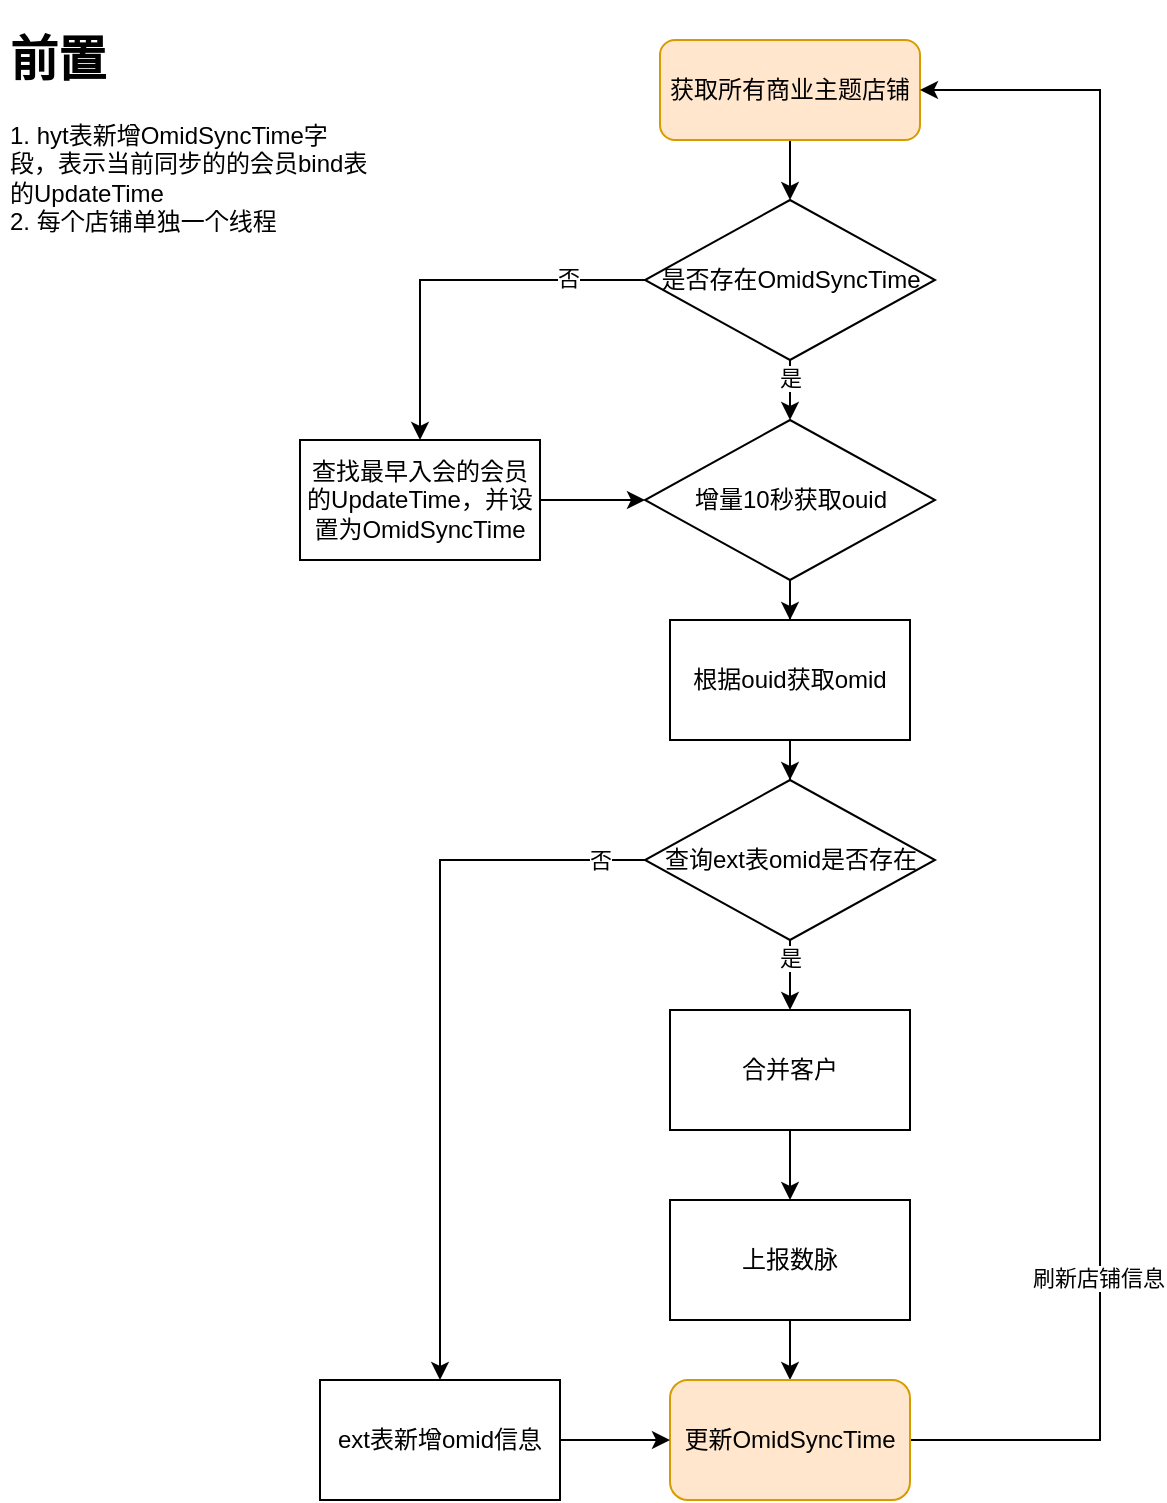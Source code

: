 <mxfile version="14.9.7" type="github">
  <diagram id="Wh3qGtyPMzCDxAoA49Dd" name="第 1 页">
    <mxGraphModel dx="782" dy="468" grid="1" gridSize="10" guides="1" tooltips="1" connect="1" arrows="1" fold="1" page="1" pageScale="1" pageWidth="827" pageHeight="1169" math="0" shadow="0">
      <root>
        <mxCell id="0" />
        <mxCell id="1" parent="0" />
        <mxCell id="atSc25nskkd-39tMVGj_-25" value="" style="edgeStyle=orthogonalEdgeStyle;rounded=0;orthogonalLoop=1;jettySize=auto;html=1;" edge="1" parent="1" source="atSc25nskkd-39tMVGj_-1" target="atSc25nskkd-39tMVGj_-4">
          <mxGeometry relative="1" as="geometry" />
        </mxCell>
        <mxCell id="atSc25nskkd-39tMVGj_-1" value="获取所有商业主题店铺" style="rounded=1;whiteSpace=wrap;html=1;fillColor=#ffe6cc;strokeColor=#d79b00;" vertex="1" parent="1">
          <mxGeometry x="340" y="40" width="130" height="50" as="geometry" />
        </mxCell>
        <mxCell id="atSc25nskkd-39tMVGj_-3" value="&lt;h1&gt;前置&lt;/h1&gt;&lt;div&gt;1. hyt表新增OmidS&lt;span&gt;yncTime字段，表示当前同步的的会员bind表的UpdateTime&lt;/span&gt;&lt;/div&gt;&lt;div&gt;2. 每个店铺单独一个线程&lt;/div&gt;" style="text;html=1;strokeColor=none;fillColor=none;spacing=5;spacingTop=-20;whiteSpace=wrap;overflow=hidden;rounded=0;" vertex="1" parent="1">
          <mxGeometry x="10" y="30" width="190" height="120" as="geometry" />
        </mxCell>
        <mxCell id="atSc25nskkd-39tMVGj_-26" value="" style="edgeStyle=orthogonalEdgeStyle;rounded=0;orthogonalLoop=1;jettySize=auto;html=1;" edge="1" parent="1" source="atSc25nskkd-39tMVGj_-4" target="atSc25nskkd-39tMVGj_-7">
          <mxGeometry relative="1" as="geometry" />
        </mxCell>
        <mxCell id="atSc25nskkd-39tMVGj_-27" value="是" style="edgeLabel;html=1;align=center;verticalAlign=middle;resizable=0;points=[];" vertex="1" connectable="0" parent="atSc25nskkd-39tMVGj_-26">
          <mxGeometry x="-0.655" y="3" relative="1" as="geometry">
            <mxPoint x="-3" as="offset" />
          </mxGeometry>
        </mxCell>
        <mxCell id="atSc25nskkd-39tMVGj_-29" style="edgeStyle=orthogonalEdgeStyle;rounded=0;orthogonalLoop=1;jettySize=auto;html=1;entryX=0.5;entryY=0;entryDx=0;entryDy=0;" edge="1" parent="1" source="atSc25nskkd-39tMVGj_-4" target="atSc25nskkd-39tMVGj_-28">
          <mxGeometry relative="1" as="geometry" />
        </mxCell>
        <mxCell id="atSc25nskkd-39tMVGj_-30" value="否" style="edgeLabel;html=1;align=center;verticalAlign=middle;resizable=0;points=[];" vertex="1" connectable="0" parent="atSc25nskkd-39tMVGj_-29">
          <mxGeometry x="-0.593" y="-1" relative="1" as="geometry">
            <mxPoint as="offset" />
          </mxGeometry>
        </mxCell>
        <mxCell id="atSc25nskkd-39tMVGj_-4" value="是否存在OmidSyncTime" style="rhombus;whiteSpace=wrap;html=1;" vertex="1" parent="1">
          <mxGeometry x="332.5" y="120" width="145" height="80" as="geometry" />
        </mxCell>
        <mxCell id="atSc25nskkd-39tMVGj_-33" style="edgeStyle=orthogonalEdgeStyle;rounded=0;orthogonalLoop=1;jettySize=auto;html=1;entryX=0.5;entryY=0;entryDx=0;entryDy=0;" edge="1" parent="1" source="atSc25nskkd-39tMVGj_-7" target="atSc25nskkd-39tMVGj_-10">
          <mxGeometry relative="1" as="geometry" />
        </mxCell>
        <mxCell id="atSc25nskkd-39tMVGj_-7" value="增量10秒获取ouid" style="rhombus;whiteSpace=wrap;html=1;" vertex="1" parent="1">
          <mxGeometry x="332.5" y="230" width="145" height="80" as="geometry" />
        </mxCell>
        <mxCell id="atSc25nskkd-39tMVGj_-34" style="edgeStyle=orthogonalEdgeStyle;rounded=0;orthogonalLoop=1;jettySize=auto;html=1;entryX=0.5;entryY=0;entryDx=0;entryDy=0;" edge="1" parent="1" source="atSc25nskkd-39tMVGj_-10" target="atSc25nskkd-39tMVGj_-18">
          <mxGeometry relative="1" as="geometry" />
        </mxCell>
        <mxCell id="atSc25nskkd-39tMVGj_-10" value="根据ouid获取omid" style="rounded=0;whiteSpace=wrap;html=1;" vertex="1" parent="1">
          <mxGeometry x="345" y="330" width="120" height="60" as="geometry" />
        </mxCell>
        <mxCell id="atSc25nskkd-39tMVGj_-35" style="edgeStyle=orthogonalEdgeStyle;rounded=0;orthogonalLoop=1;jettySize=auto;html=1;entryX=0.5;entryY=0;entryDx=0;entryDy=0;" edge="1" parent="1" source="atSc25nskkd-39tMVGj_-18" target="atSc25nskkd-39tMVGj_-19">
          <mxGeometry relative="1" as="geometry" />
        </mxCell>
        <mxCell id="atSc25nskkd-39tMVGj_-36" value="是" style="edgeLabel;html=1;align=center;verticalAlign=middle;resizable=0;points=[];" vertex="1" connectable="0" parent="atSc25nskkd-39tMVGj_-35">
          <mxGeometry x="-0.858" y="1" relative="1" as="geometry">
            <mxPoint x="-1" y="6" as="offset" />
          </mxGeometry>
        </mxCell>
        <mxCell id="atSc25nskkd-39tMVGj_-37" style="edgeStyle=orthogonalEdgeStyle;rounded=0;orthogonalLoop=1;jettySize=auto;html=1;entryX=0.5;entryY=0;entryDx=0;entryDy=0;" edge="1" parent="1" source="atSc25nskkd-39tMVGj_-18" target="atSc25nskkd-39tMVGj_-24">
          <mxGeometry relative="1" as="geometry" />
        </mxCell>
        <mxCell id="atSc25nskkd-39tMVGj_-38" value="否" style="edgeLabel;html=1;align=center;verticalAlign=middle;resizable=0;points=[];" vertex="1" connectable="0" parent="atSc25nskkd-39tMVGj_-37">
          <mxGeometry x="-0.872" y="3" relative="1" as="geometry">
            <mxPoint y="-3" as="offset" />
          </mxGeometry>
        </mxCell>
        <mxCell id="atSc25nskkd-39tMVGj_-18" value="查询ext表omid是否存在" style="rhombus;whiteSpace=wrap;html=1;" vertex="1" parent="1">
          <mxGeometry x="332.5" y="410" width="145" height="80" as="geometry" />
        </mxCell>
        <mxCell id="atSc25nskkd-39tMVGj_-40" value="" style="edgeStyle=orthogonalEdgeStyle;rounded=0;orthogonalLoop=1;jettySize=auto;html=1;" edge="1" parent="1" source="atSc25nskkd-39tMVGj_-19" target="atSc25nskkd-39tMVGj_-20">
          <mxGeometry relative="1" as="geometry" />
        </mxCell>
        <mxCell id="atSc25nskkd-39tMVGj_-19" value="合并客户" style="rounded=0;whiteSpace=wrap;html=1;" vertex="1" parent="1">
          <mxGeometry x="345" y="525" width="120" height="60" as="geometry" />
        </mxCell>
        <mxCell id="atSc25nskkd-39tMVGj_-41" value="" style="edgeStyle=orthogonalEdgeStyle;rounded=0;orthogonalLoop=1;jettySize=auto;html=1;" edge="1" parent="1" source="atSc25nskkd-39tMVGj_-20" target="atSc25nskkd-39tMVGj_-23">
          <mxGeometry relative="1" as="geometry" />
        </mxCell>
        <mxCell id="atSc25nskkd-39tMVGj_-20" value="上报数脉" style="rounded=0;whiteSpace=wrap;html=1;" vertex="1" parent="1">
          <mxGeometry x="345" y="620" width="120" height="60" as="geometry" />
        </mxCell>
        <mxCell id="atSc25nskkd-39tMVGj_-42" style="edgeStyle=orthogonalEdgeStyle;rounded=0;orthogonalLoop=1;jettySize=auto;html=1;entryX=1;entryY=0.5;entryDx=0;entryDy=0;" edge="1" parent="1" source="atSc25nskkd-39tMVGj_-23" target="atSc25nskkd-39tMVGj_-1">
          <mxGeometry relative="1" as="geometry">
            <mxPoint x="590" y="70" as="targetPoint" />
            <Array as="points">
              <mxPoint x="560" y="740" />
              <mxPoint x="560" y="65" />
            </Array>
          </mxGeometry>
        </mxCell>
        <mxCell id="atSc25nskkd-39tMVGj_-43" value="刷新店铺信息" style="edgeLabel;html=1;align=center;verticalAlign=middle;resizable=0;points=[];" vertex="1" connectable="0" parent="atSc25nskkd-39tMVGj_-42">
          <mxGeometry x="-0.59" y="1" relative="1" as="geometry">
            <mxPoint as="offset" />
          </mxGeometry>
        </mxCell>
        <mxCell id="atSc25nskkd-39tMVGj_-23" value="更新OmidSyncTime" style="rounded=1;whiteSpace=wrap;html=1;fillColor=#ffe6cc;strokeColor=#d79b00;" vertex="1" parent="1">
          <mxGeometry x="345" y="710" width="120" height="60" as="geometry" />
        </mxCell>
        <mxCell id="atSc25nskkd-39tMVGj_-39" value="" style="edgeStyle=orthogonalEdgeStyle;rounded=0;orthogonalLoop=1;jettySize=auto;html=1;" edge="1" parent="1" source="atSc25nskkd-39tMVGj_-24" target="atSc25nskkd-39tMVGj_-23">
          <mxGeometry relative="1" as="geometry" />
        </mxCell>
        <mxCell id="atSc25nskkd-39tMVGj_-24" value="ext表新增omid信息" style="rounded=0;whiteSpace=wrap;html=1;" vertex="1" parent="1">
          <mxGeometry x="170" y="710" width="120" height="60" as="geometry" />
        </mxCell>
        <mxCell id="atSc25nskkd-39tMVGj_-31" value="" style="edgeStyle=orthogonalEdgeStyle;rounded=0;orthogonalLoop=1;jettySize=auto;html=1;" edge="1" parent="1" source="atSc25nskkd-39tMVGj_-28" target="atSc25nskkd-39tMVGj_-7">
          <mxGeometry relative="1" as="geometry" />
        </mxCell>
        <mxCell id="atSc25nskkd-39tMVGj_-28" value="查找最早入会的会员的UpdateTime，并设置为OmidSyncTime" style="rounded=0;whiteSpace=wrap;html=1;" vertex="1" parent="1">
          <mxGeometry x="160" y="240" width="120" height="60" as="geometry" />
        </mxCell>
      </root>
    </mxGraphModel>
  </diagram>
</mxfile>
